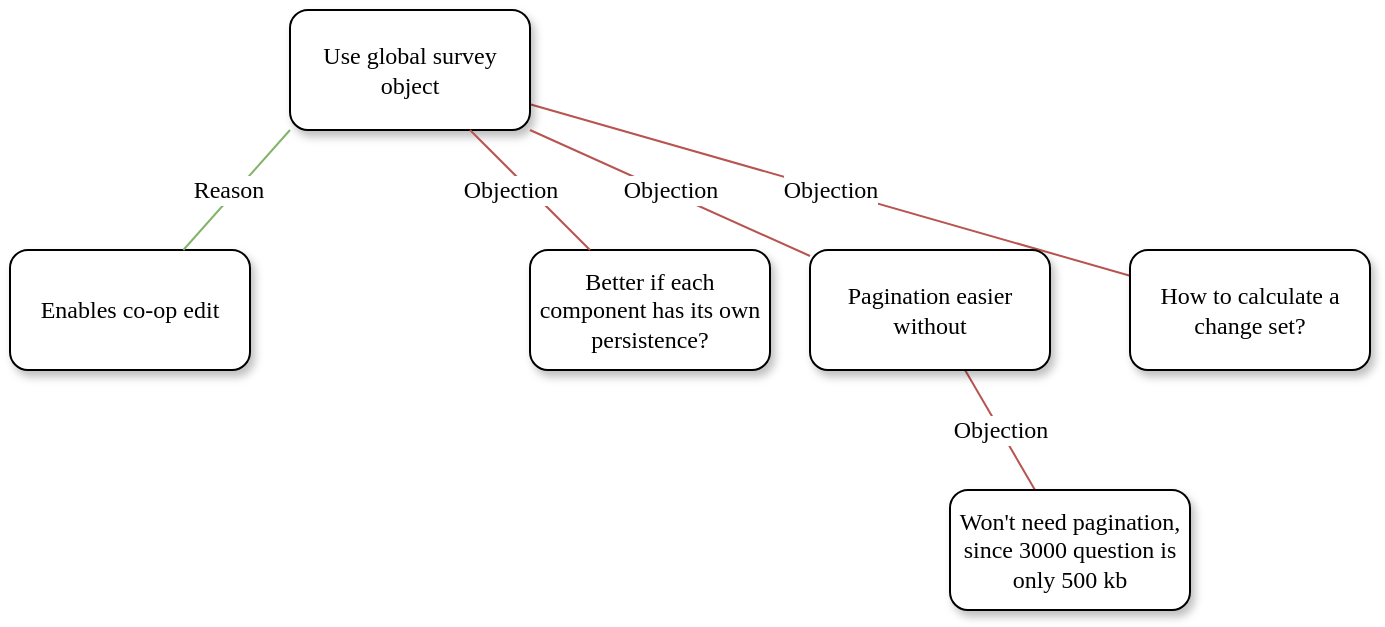 <mxfile version="20.2.6" type="github">
  <diagram name="Page-1" id="10a91c8b-09ff-31b1-d368-03940ed4cc9e">
    <mxGraphModel dx="919" dy="761" grid="1" gridSize="10" guides="1" tooltips="1" connect="1" arrows="1" fold="1" page="1" pageScale="1" pageWidth="1100" pageHeight="850" background="none" math="0" shadow="0">
      <root>
        <mxCell id="0" />
        <mxCell id="1" parent="0" />
        <mxCell id="q3-LoGvM8khBbAgoycWg-7" value="Objection" style="edgeStyle=none;rounded=0;orthogonalLoop=1;jettySize=auto;html=1;labelBackgroundColor=default;fontFamily=Verdana;fontSize=12;endArrow=none;endFill=0;fillColor=#f8cecc;strokeColor=#b85450;" edge="1" parent="1" source="62893188c0fa7362-1" target="q3-LoGvM8khBbAgoycWg-6">
          <mxGeometry relative="1" as="geometry" />
        </mxCell>
        <mxCell id="62893188c0fa7362-1" value="Use global survey object" style="whiteSpace=wrap;html=1;rounded=1;shadow=1;labelBackgroundColor=none;strokeWidth=1;fontFamily=Verdana;fontSize=12;align=center;" parent="1" vertex="1">
          <mxGeometry x="610" y="50" width="120" height="60" as="geometry" />
        </mxCell>
        <mxCell id="ilNP-EHQufTqVbx1UCEy-7" value="Objection" style="orthogonalLoop=1;jettySize=auto;html=1;shadow=0;exitX=1;exitY=1;exitDx=0;exitDy=0;endArrow=none;endFill=0;rounded=0;fillColor=#f8cecc;strokeColor=#b85450;fontFamily=Verdana;fontSize=12;" parent="1" source="62893188c0fa7362-1" target="ilNP-EHQufTqVbx1UCEy-6" edge="1">
          <mxGeometry x="-0.008" y="1" relative="1" as="geometry">
            <mxPoint as="offset" />
          </mxGeometry>
        </mxCell>
        <mxCell id="62893188c0fa7362-2" value="Enables co-op edit" style="whiteSpace=wrap;html=1;rounded=1;shadow=1;labelBackgroundColor=none;strokeWidth=1;fontFamily=Verdana;fontSize=12;align=center;" parent="1" vertex="1">
          <mxGeometry x="470" y="170" width="120" height="60" as="geometry" />
        </mxCell>
        <mxCell id="62893188c0fa7362-3" value="Better if each component has its own persistence?" style="whiteSpace=wrap;html=1;rounded=1;shadow=1;labelBackgroundColor=none;strokeWidth=1;fontFamily=Verdana;fontSize=12;align=center;" parent="1" vertex="1">
          <mxGeometry x="730" y="170" width="120" height="60" as="geometry" />
        </mxCell>
        <mxCell id="62893188c0fa7362-4" value="Objection" style="rounded=0;html=1;labelBackgroundColor=default;startArrow=none;startFill=0;startSize=5;endArrow=none;endFill=0;endSize=5;jettySize=auto;orthogonalLoop=1;strokeWidth=1;fontFamily=Verdana;fontSize=12;fillColor=#f8cecc;strokeColor=#b85450;fontColor=default;" parent="1" source="62893188c0fa7362-1" target="62893188c0fa7362-3" edge="1">
          <mxGeometry x="-0.167" y="-7" relative="1" as="geometry">
            <mxPoint as="offset" />
          </mxGeometry>
        </mxCell>
        <mxCell id="62893188c0fa7362-5" value="&lt;div&gt;Reason&lt;/div&gt;" style="rounded=0;html=1;labelBackgroundColor=default;startArrow=none;startFill=0;startSize=5;endArrow=none;endFill=0;endSize=5;jettySize=auto;orthogonalLoop=1;strokeWidth=1;fontFamily=Verdana;fontSize=12;exitX=0;exitY=1;exitDx=0;exitDy=0;fillColor=#d5e8d4;strokeColor=#82b366;" parent="1" source="62893188c0fa7362-1" target="62893188c0fa7362-2" edge="1">
          <mxGeometry x="0.055" y="-2" relative="1" as="geometry">
            <mxPoint x="-1" as="offset" />
          </mxGeometry>
        </mxCell>
        <mxCell id="q3-LoGvM8khBbAgoycWg-5" value="&lt;div style=&quot;font-size: 12px;&quot;&gt;Objection&lt;/div&gt;" style="rounded=0;orthogonalLoop=1;jettySize=auto;html=1;endArrow=none;endFill=0;fillColor=#f8cecc;strokeColor=#b85450;fontFamily=Verdana;fontSize=12;" edge="1" parent="1" source="ilNP-EHQufTqVbx1UCEy-6" target="q3-LoGvM8khBbAgoycWg-4">
          <mxGeometry relative="1" as="geometry" />
        </mxCell>
        <mxCell id="ilNP-EHQufTqVbx1UCEy-6" value="Pagination easier without" style="whiteSpace=wrap;html=1;rounded=1;shadow=1;labelBackgroundColor=none;strokeWidth=1;fontFamily=Verdana;fontSize=12;align=center;" parent="1" vertex="1">
          <mxGeometry x="870" y="170" width="120" height="60" as="geometry" />
        </mxCell>
        <mxCell id="q3-LoGvM8khBbAgoycWg-4" value="Won&#39;t need pagination, since 3000 question is only 500 kb" style="whiteSpace=wrap;html=1;rounded=1;shadow=1;labelBackgroundColor=none;strokeWidth=1;fontFamily=Verdana;fontSize=12;align=center;" vertex="1" parent="1">
          <mxGeometry x="940" y="290" width="120" height="60" as="geometry" />
        </mxCell>
        <mxCell id="q3-LoGvM8khBbAgoycWg-6" value="How to calculate a change set?" style="whiteSpace=wrap;html=1;rounded=1;shadow=1;labelBackgroundColor=none;strokeWidth=1;fontFamily=Verdana;fontSize=12;align=center;" vertex="1" parent="1">
          <mxGeometry x="1030" y="170" width="120" height="60" as="geometry" />
        </mxCell>
      </root>
    </mxGraphModel>
  </diagram>
</mxfile>
